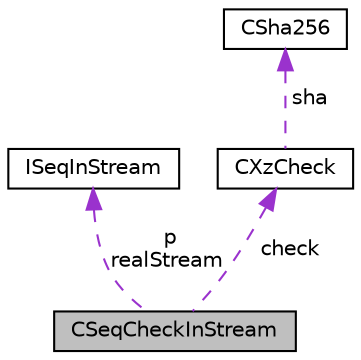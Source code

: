 digraph "CSeqCheckInStream"
{
 // LATEX_PDF_SIZE
  edge [fontname="Helvetica",fontsize="10",labelfontname="Helvetica",labelfontsize="10"];
  node [fontname="Helvetica",fontsize="10",shape=record];
  Node1 [label="CSeqCheckInStream",height=0.2,width=0.4,color="black", fillcolor="grey75", style="filled", fontcolor="black",tooltip=" "];
  Node2 -> Node1 [dir="back",color="darkorchid3",fontsize="10",style="dashed",label=" p\nrealStream" ];
  Node2 [label="ISeqInStream",height=0.2,width=0.4,color="black", fillcolor="white", style="filled",URL="$struct_i_seq_in_stream.html",tooltip=" "];
  Node3 -> Node1 [dir="back",color="darkorchid3",fontsize="10",style="dashed",label=" check" ];
  Node3 [label="CXzCheck",height=0.2,width=0.4,color="black", fillcolor="white", style="filled",URL="$struct_c_xz_check.html",tooltip=" "];
  Node4 -> Node3 [dir="back",color="darkorchid3",fontsize="10",style="dashed",label=" sha" ];
  Node4 [label="CSha256",height=0.2,width=0.4,color="black", fillcolor="white", style="filled",URL="$struct_c_sha256.html",tooltip=" "];
}
